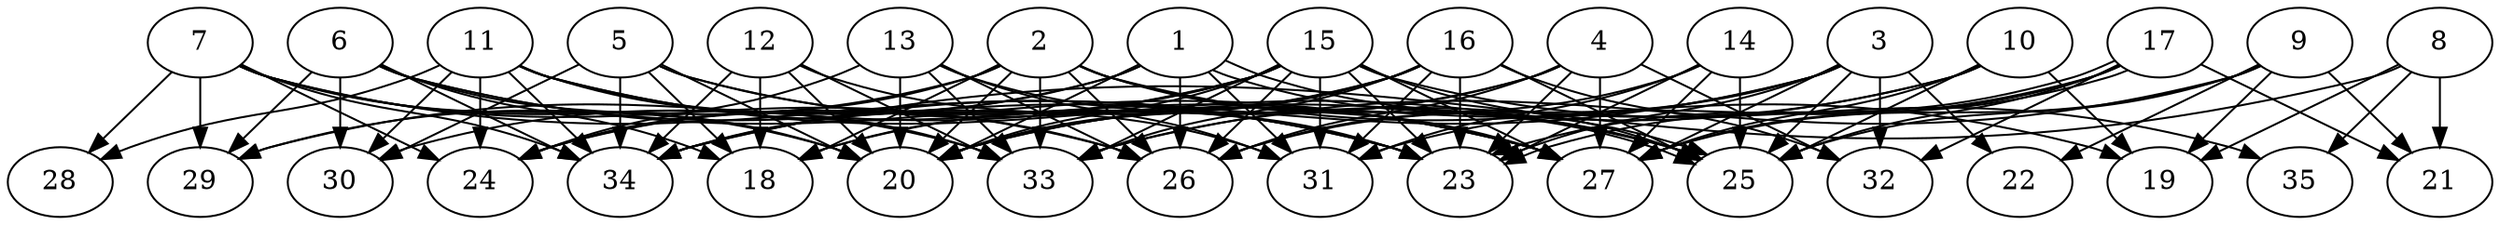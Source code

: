 // DAG automatically generated by daggen at Thu Oct  3 14:05:36 2019
// ./daggen --dot -n 35 --ccr 0.4 --fat 0.9 --regular 0.7 --density 0.7 --mindata 5242880 --maxdata 52428800 
digraph G {
  1 [size="109890560", alpha="0.15", expect_size="43956224"] 
  1 -> 20 [size ="43956224"]
  1 -> 24 [size ="43956224"]
  1 -> 25 [size ="43956224"]
  1 -> 25 [size ="43956224"]
  1 -> 26 [size ="43956224"]
  1 -> 30 [size ="43956224"]
  1 -> 31 [size ="43956224"]
  2 [size="120335360", alpha="0.19", expect_size="48134144"] 
  2 -> 18 [size ="48134144"]
  2 -> 19 [size ="48134144"]
  2 -> 20 [size ="48134144"]
  2 -> 24 [size ="48134144"]
  2 -> 25 [size ="48134144"]
  2 -> 26 [size ="48134144"]
  2 -> 27 [size ="48134144"]
  2 -> 29 [size ="48134144"]
  2 -> 33 [size ="48134144"]
  3 [size="23347200", alpha="0.07", expect_size="9338880"] 
  3 -> 20 [size ="9338880"]
  3 -> 22 [size ="9338880"]
  3 -> 23 [size ="9338880"]
  3 -> 25 [size ="9338880"]
  3 -> 26 [size ="9338880"]
  3 -> 27 [size ="9338880"]
  3 -> 32 [size ="9338880"]
  3 -> 34 [size ="9338880"]
  4 [size="79872000", alpha="0.11", expect_size="31948800"] 
  4 -> 18 [size ="31948800"]
  4 -> 20 [size ="31948800"]
  4 -> 23 [size ="31948800"]
  4 -> 26 [size ="31948800"]
  4 -> 27 [size ="31948800"]
  4 -> 32 [size ="31948800"]
  5 [size="32317440", alpha="0.08", expect_size="12926976"] 
  5 -> 18 [size ="12926976"]
  5 -> 20 [size ="12926976"]
  5 -> 23 [size ="12926976"]
  5 -> 27 [size ="12926976"]
  5 -> 30 [size ="12926976"]
  5 -> 34 [size ="12926976"]
  6 [size="77040640", alpha="0.13", expect_size="30816256"] 
  6 -> 18 [size ="30816256"]
  6 -> 20 [size ="30816256"]
  6 -> 23 [size ="30816256"]
  6 -> 27 [size ="30816256"]
  6 -> 29 [size ="30816256"]
  6 -> 30 [size ="30816256"]
  6 -> 34 [size ="30816256"]
  7 [size="98332160", alpha="0.07", expect_size="39332864"] 
  7 -> 20 [size ="39332864"]
  7 -> 23 [size ="39332864"]
  7 -> 24 [size ="39332864"]
  7 -> 26 [size ="39332864"]
  7 -> 28 [size ="39332864"]
  7 -> 29 [size ="39332864"]
  7 -> 33 [size ="39332864"]
  7 -> 34 [size ="39332864"]
  8 [size="124221440", alpha="0.05", expect_size="49688576"] 
  8 -> 19 [size ="49688576"]
  8 -> 21 [size ="49688576"]
  8 -> 34 [size ="49688576"]
  8 -> 35 [size ="49688576"]
  9 [size="51594240", alpha="0.12", expect_size="20637696"] 
  9 -> 19 [size ="20637696"]
  9 -> 21 [size ="20637696"]
  9 -> 22 [size ="20637696"]
  9 -> 25 [size ="20637696"]
  9 -> 27 [size ="20637696"]
  9 -> 33 [size ="20637696"]
  10 [size="61519360", alpha="0.12", expect_size="24607744"] 
  10 -> 19 [size ="24607744"]
  10 -> 20 [size ="24607744"]
  10 -> 25 [size ="24607744"]
  10 -> 27 [size ="24607744"]
  10 -> 33 [size ="24607744"]
  11 [size="100264960", alpha="0.06", expect_size="40105984"] 
  11 -> 24 [size ="40105984"]
  11 -> 25 [size ="40105984"]
  11 -> 26 [size ="40105984"]
  11 -> 27 [size ="40105984"]
  11 -> 28 [size ="40105984"]
  11 -> 30 [size ="40105984"]
  11 -> 33 [size ="40105984"]
  11 -> 34 [size ="40105984"]
  12 [size="72005120", alpha="0.18", expect_size="28802048"] 
  12 -> 18 [size ="28802048"]
  12 -> 20 [size ="28802048"]
  12 -> 31 [size ="28802048"]
  12 -> 33 [size ="28802048"]
  12 -> 34 [size ="28802048"]
  13 [size="67960320", alpha="0.13", expect_size="27184128"] 
  13 -> 20 [size ="27184128"]
  13 -> 23 [size ="27184128"]
  13 -> 24 [size ="27184128"]
  13 -> 26 [size ="27184128"]
  13 -> 31 [size ="27184128"]
  13 -> 33 [size ="27184128"]
  14 [size="108249600", alpha="0.07", expect_size="43299840"] 
  14 -> 23 [size ="43299840"]
  14 -> 25 [size ="43299840"]
  14 -> 26 [size ="43299840"]
  14 -> 27 [size ="43299840"]
  14 -> 31 [size ="43299840"]
  15 [size="52984320", alpha="0.15", expect_size="21193728"] 
  15 -> 20 [size ="21193728"]
  15 -> 23 [size ="21193728"]
  15 -> 24 [size ="21193728"]
  15 -> 25 [size ="21193728"]
  15 -> 26 [size ="21193728"]
  15 -> 27 [size ="21193728"]
  15 -> 29 [size ="21193728"]
  15 -> 31 [size ="21193728"]
  15 -> 33 [size ="21193728"]
  15 -> 34 [size ="21193728"]
  15 -> 35 [size ="21193728"]
  16 [size="101335040", alpha="0.11", expect_size="40534016"] 
  16 -> 18 [size ="40534016"]
  16 -> 20 [size ="40534016"]
  16 -> 23 [size ="40534016"]
  16 -> 25 [size ="40534016"]
  16 -> 31 [size ="40534016"]
  16 -> 32 [size ="40534016"]
  16 -> 33 [size ="40534016"]
  16 -> 34 [size ="40534016"]
  17 [size="62748160", alpha="0.07", expect_size="25099264"] 
  17 -> 21 [size ="25099264"]
  17 -> 23 [size ="25099264"]
  17 -> 23 [size ="25099264"]
  17 -> 25 [size ="25099264"]
  17 -> 27 [size ="25099264"]
  17 -> 31 [size ="25099264"]
  17 -> 32 [size ="25099264"]
  18 [size="102748160", alpha="0.17", expect_size="41099264"] 
  19 [size="130808320", alpha="0.03", expect_size="52323328"] 
  20 [size="84556800", alpha="0.17", expect_size="33822720"] 
  21 [size="40286720", alpha="0.07", expect_size="16114688"] 
  22 [size="73669120", alpha="0.16", expect_size="29467648"] 
  23 [size="64266240", alpha="0.06", expect_size="25706496"] 
  24 [size="21324800", alpha="0.07", expect_size="8529920"] 
  25 [size="65280000", alpha="0.12", expect_size="26112000"] 
  26 [size="37332480", alpha="0.08", expect_size="14932992"] 
  27 [size="99299840", alpha="0.18", expect_size="39719936"] 
  28 [size="24327680", alpha="0.06", expect_size="9731072"] 
  29 [size="124236800", alpha="0.02", expect_size="49694720"] 
  30 [size="24215040", alpha="0.05", expect_size="9686016"] 
  31 [size="123793920", alpha="0.04", expect_size="49517568"] 
  32 [size="47897600", alpha="0.12", expect_size="19159040"] 
  33 [size="21716480", alpha="0.10", expect_size="8686592"] 
  34 [size="55498240", alpha="0.04", expect_size="22199296"] 
  35 [size="98040320", alpha="0.04", expect_size="39216128"] 
}
